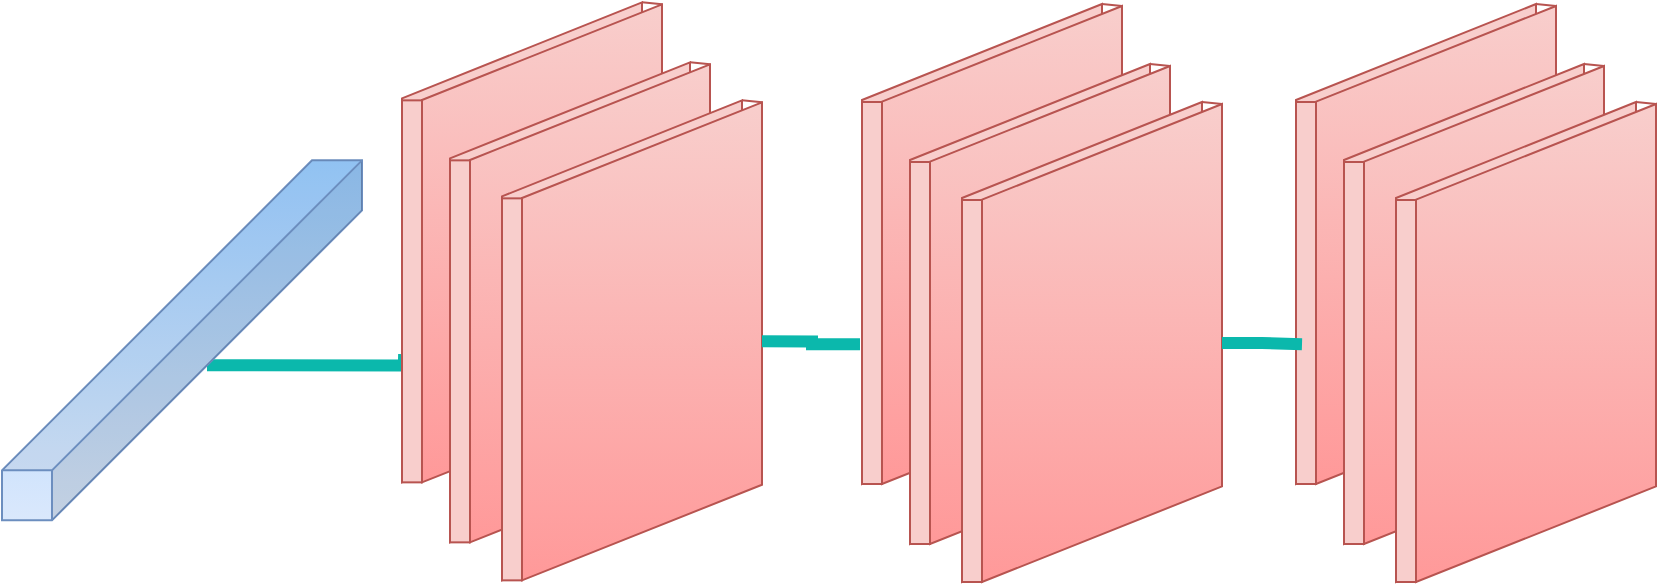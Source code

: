 <mxfile version="12.7.9" type="github">
  <diagram id="kWcEelBGeHgBebEkHnBH" name="Page-1">
    <mxGraphModel dx="1422" dy="762" grid="1" gridSize="10" guides="1" tooltips="1" connect="1" arrows="1" fold="1" page="1" pageScale="1" pageWidth="827" pageHeight="1169" math="0" shadow="0">
      <root>
        <mxCell id="0" />
        <mxCell id="1" parent="0" />
        <mxCell id="tSoKiZYMsN7kQP5f46Wx-76" style="edgeStyle=orthogonalEdgeStyle;rounded=0;orthogonalLoop=1;jettySize=auto;html=1;exitX=0;exitY=0;exitDx=77.5;exitDy=102.5;exitPerimeter=0;entryX=-0.2;entryY=0.68;entryDx=0;entryDy=0;entryPerimeter=0;endArrow=none;endFill=0;strokeColor=#0BB8AC;strokeWidth=6;" edge="1" parent="1" source="agF6G3nApyZFt4K8N627-12" target="tSoKiZYMsN7kQP5f46Wx-18">
          <mxGeometry relative="1" as="geometry" />
        </mxCell>
        <mxCell id="agF6G3nApyZFt4K8N627-12" value="" style="shape=cube;whiteSpace=wrap;html=1;boundedLbl=1;backgroundOutline=1;darkOpacity=0.05;darkOpacity2=0.1;size=155;direction=east;fillColor=#dae8fc;strokeColor=#6c8ebf;gradientColor=#99CCFF;gradientDirection=north;shadow=0;flipV=0;flipH=1;" parent="1" vertex="1">
          <mxGeometry y="288.18" width="180" height="180" as="geometry" />
        </mxCell>
        <mxCell id="tSoKiZYMsN7kQP5f46Wx-56" value="" style="group" vertex="1" connectable="0" parent="1">
          <mxGeometry x="430" y="210.0" width="180" height="289" as="geometry" />
        </mxCell>
        <mxCell id="tSoKiZYMsN7kQP5f46Wx-41" value="" style="shape=parallelogram;perimeter=parallelogramPerimeter;whiteSpace=wrap;html=1;portConstraintRotation=0;size=0.2;portConstraint=north;rotation=-90;flipH=1;fillColor=#f8cecc;strokeColor=#b85450;" vertex="1" parent="tSoKiZYMsN7kQP5f46Wx-56">
          <mxGeometry x="-60" y="60" width="240" height="120" as="geometry" />
        </mxCell>
        <mxCell id="tSoKiZYMsN7kQP5f46Wx-42" value="" style="triangle;whiteSpace=wrap;html=1;shadow=0;rotation=-135;strokeColor=none;fillColor=#f8cecc;" vertex="1" parent="tSoKiZYMsN7kQP5f46Wx-56">
          <mxGeometry x="9.25" y="195.41" width="8.02" height="14.59" as="geometry" />
        </mxCell>
        <mxCell id="tSoKiZYMsN7kQP5f46Wx-43" value="" style="shape=parallelogram;perimeter=parallelogramPerimeter;whiteSpace=wrap;html=1;portConstraintRotation=0;size=0.2;portConstraint=north;rotation=-90;flipH=1;fillColor=#f8cecc;strokeColor=#b85450;shadow=0;gradientColor=#FF9999;gradientDirection=east;" vertex="1" parent="tSoKiZYMsN7kQP5f46Wx-56">
          <mxGeometry x="-49.5" y="60.5" width="239" height="120" as="geometry" />
        </mxCell>
        <mxCell id="tSoKiZYMsN7kQP5f46Wx-44" value="" style="rounded=0;whiteSpace=wrap;html=1;shadow=0;fillColor=#f8cecc;strokeColor=#b85450;" vertex="1" parent="tSoKiZYMsN7kQP5f46Wx-56">
          <mxGeometry y="49" width="10" height="191" as="geometry" />
        </mxCell>
        <mxCell id="tSoKiZYMsN7kQP5f46Wx-45" value="" style="endArrow=none;html=1;exitX=1;exitY=1;exitDx=0;exitDy=0;entryX=1;entryY=1;entryDx=0;entryDy=0;fillColor=#f8cecc;strokeColor=#b85450;" edge="1" parent="tSoKiZYMsN7kQP5f46Wx-56" source="tSoKiZYMsN7kQP5f46Wx-43" target="tSoKiZYMsN7kQP5f46Wx-41">
          <mxGeometry width="50" height="50" relative="1" as="geometry">
            <mxPoint x="100" y="21.995" as="sourcePoint" />
            <mxPoint x="90" y="22" as="targetPoint" />
          </mxGeometry>
        </mxCell>
        <mxCell id="tSoKiZYMsN7kQP5f46Wx-46" value="" style="shape=parallelogram;perimeter=parallelogramPerimeter;whiteSpace=wrap;html=1;portConstraintRotation=0;size=0.2;portConstraint=north;rotation=-90;flipH=1;fillColor=#f8cecc;strokeColor=#b85450;" vertex="1" parent="tSoKiZYMsN7kQP5f46Wx-56">
          <mxGeometry x="-36" y="90" width="240" height="120" as="geometry" />
        </mxCell>
        <mxCell id="tSoKiZYMsN7kQP5f46Wx-47" value="" style="triangle;whiteSpace=wrap;html=1;shadow=0;rotation=-135;strokeColor=none;fillColor=#f8cecc;" vertex="1" parent="tSoKiZYMsN7kQP5f46Wx-56">
          <mxGeometry x="33.25" y="225.41" width="8.02" height="14.59" as="geometry" />
        </mxCell>
        <mxCell id="tSoKiZYMsN7kQP5f46Wx-48" value="" style="shape=parallelogram;perimeter=parallelogramPerimeter;whiteSpace=wrap;html=1;portConstraintRotation=0;size=0.2;portConstraint=north;rotation=-90;flipH=1;fillColor=#f8cecc;strokeColor=#b85450;shadow=0;gradientColor=#FF9999;gradientDirection=east;" vertex="1" parent="tSoKiZYMsN7kQP5f46Wx-56">
          <mxGeometry x="-25.5" y="90.5" width="239" height="120" as="geometry" />
        </mxCell>
        <mxCell id="tSoKiZYMsN7kQP5f46Wx-49" value="" style="rounded=0;whiteSpace=wrap;html=1;shadow=0;fillColor=#f8cecc;strokeColor=#b85450;" vertex="1" parent="tSoKiZYMsN7kQP5f46Wx-56">
          <mxGeometry x="24" y="79" width="10" height="191" as="geometry" />
        </mxCell>
        <mxCell id="tSoKiZYMsN7kQP5f46Wx-50" value="" style="endArrow=none;html=1;exitX=1;exitY=1;exitDx=0;exitDy=0;entryX=1;entryY=1;entryDx=0;entryDy=0;fillColor=#f8cecc;strokeColor=#b85450;" edge="1" parent="tSoKiZYMsN7kQP5f46Wx-56" source="tSoKiZYMsN7kQP5f46Wx-48" target="tSoKiZYMsN7kQP5f46Wx-46">
          <mxGeometry width="50" height="50" relative="1" as="geometry">
            <mxPoint x="124" y="51.995" as="sourcePoint" />
            <mxPoint x="114" y="52" as="targetPoint" />
          </mxGeometry>
        </mxCell>
        <mxCell id="tSoKiZYMsN7kQP5f46Wx-51" value="" style="shape=parallelogram;perimeter=parallelogramPerimeter;whiteSpace=wrap;html=1;portConstraintRotation=0;size=0.2;portConstraint=north;rotation=-90;flipH=1;fillColor=#f8cecc;strokeColor=#b85450;" vertex="1" parent="tSoKiZYMsN7kQP5f46Wx-56">
          <mxGeometry x="-10" y="109" width="240" height="120" as="geometry" />
        </mxCell>
        <mxCell id="tSoKiZYMsN7kQP5f46Wx-52" value="" style="triangle;whiteSpace=wrap;html=1;shadow=0;rotation=-135;strokeColor=none;fillColor=#f8cecc;" vertex="1" parent="tSoKiZYMsN7kQP5f46Wx-56">
          <mxGeometry x="59.25" y="244.41" width="8.02" height="14.59" as="geometry" />
        </mxCell>
        <mxCell id="tSoKiZYMsN7kQP5f46Wx-53" value="" style="shape=parallelogram;perimeter=parallelogramPerimeter;whiteSpace=wrap;html=1;portConstraintRotation=0;size=0.2;portConstraint=north;rotation=-90;flipH=1;fillColor=#f8cecc;strokeColor=#b85450;shadow=0;gradientColor=#FF9999;gradientDirection=east;" vertex="1" parent="tSoKiZYMsN7kQP5f46Wx-56">
          <mxGeometry x="0.5" y="109.5" width="239" height="120" as="geometry" />
        </mxCell>
        <mxCell id="tSoKiZYMsN7kQP5f46Wx-54" value="" style="rounded=0;whiteSpace=wrap;html=1;shadow=0;fillColor=#f8cecc;strokeColor=#b85450;" vertex="1" parent="tSoKiZYMsN7kQP5f46Wx-56">
          <mxGeometry x="50" y="98" width="10" height="191" as="geometry" />
        </mxCell>
        <mxCell id="tSoKiZYMsN7kQP5f46Wx-55" value="" style="endArrow=none;html=1;exitX=1;exitY=1;exitDx=0;exitDy=0;entryX=1;entryY=1;entryDx=0;entryDy=0;fillColor=#f8cecc;strokeColor=#b85450;" edge="1" parent="tSoKiZYMsN7kQP5f46Wx-56" source="tSoKiZYMsN7kQP5f46Wx-53" target="tSoKiZYMsN7kQP5f46Wx-51">
          <mxGeometry width="50" height="50" relative="1" as="geometry">
            <mxPoint x="150" y="70.995" as="sourcePoint" />
            <mxPoint x="140" y="71" as="targetPoint" />
          </mxGeometry>
        </mxCell>
        <mxCell id="tSoKiZYMsN7kQP5f46Wx-57" value="" style="group" vertex="1" connectable="0" parent="1">
          <mxGeometry x="200" y="209.18" width="180" height="289" as="geometry" />
        </mxCell>
        <mxCell id="tSoKiZYMsN7kQP5f46Wx-15" value="" style="shape=parallelogram;perimeter=parallelogramPerimeter;whiteSpace=wrap;html=1;portConstraintRotation=0;size=0.2;portConstraint=north;rotation=-90;flipH=1;fillColor=#f8cecc;strokeColor=#b85450;" vertex="1" parent="tSoKiZYMsN7kQP5f46Wx-57">
          <mxGeometry x="-60" y="60" width="240" height="120" as="geometry" />
        </mxCell>
        <mxCell id="tSoKiZYMsN7kQP5f46Wx-16" value="" style="triangle;whiteSpace=wrap;html=1;shadow=0;rotation=-135;strokeColor=none;fillColor=#f8cecc;" vertex="1" parent="tSoKiZYMsN7kQP5f46Wx-57">
          <mxGeometry x="9.25" y="195.41" width="8.02" height="14.59" as="geometry" />
        </mxCell>
        <mxCell id="tSoKiZYMsN7kQP5f46Wx-17" value="" style="shape=parallelogram;perimeter=parallelogramPerimeter;whiteSpace=wrap;html=1;portConstraintRotation=0;size=0.2;portConstraint=north;rotation=-90;flipH=1;fillColor=#f8cecc;strokeColor=#b85450;shadow=0;gradientColor=#FF9999;gradientDirection=east;" vertex="1" parent="tSoKiZYMsN7kQP5f46Wx-57">
          <mxGeometry x="-49.5" y="60.5" width="239" height="120" as="geometry" />
        </mxCell>
        <mxCell id="tSoKiZYMsN7kQP5f46Wx-18" value="" style="rounded=0;whiteSpace=wrap;html=1;shadow=0;fillColor=#f8cecc;strokeColor=#b85450;" vertex="1" parent="tSoKiZYMsN7kQP5f46Wx-57">
          <mxGeometry y="49" width="10" height="191" as="geometry" />
        </mxCell>
        <mxCell id="tSoKiZYMsN7kQP5f46Wx-19" value="" style="endArrow=none;html=1;exitX=1;exitY=1;exitDx=0;exitDy=0;entryX=1;entryY=1;entryDx=0;entryDy=0;fillColor=#f8cecc;strokeColor=#b85450;" edge="1" parent="tSoKiZYMsN7kQP5f46Wx-57" source="tSoKiZYMsN7kQP5f46Wx-17" target="tSoKiZYMsN7kQP5f46Wx-15">
          <mxGeometry width="50" height="50" relative="1" as="geometry">
            <mxPoint x="100" y="21.995" as="sourcePoint" />
            <mxPoint x="90" y="22" as="targetPoint" />
          </mxGeometry>
        </mxCell>
        <mxCell id="agF6G3nApyZFt4K8N627-18" value="" style="shape=parallelogram;perimeter=parallelogramPerimeter;whiteSpace=wrap;html=1;portConstraintRotation=0;size=0.2;portConstraint=north;rotation=-90;flipH=1;fillColor=#f8cecc;strokeColor=#b85450;" parent="tSoKiZYMsN7kQP5f46Wx-57" vertex="1">
          <mxGeometry x="-36" y="90" width="240" height="120" as="geometry" />
        </mxCell>
        <mxCell id="agF6G3nApyZFt4K8N627-19" value="" style="triangle;whiteSpace=wrap;html=1;shadow=0;rotation=-135;strokeColor=none;fillColor=#f8cecc;" parent="tSoKiZYMsN7kQP5f46Wx-57" vertex="1">
          <mxGeometry x="33.25" y="225.41" width="8.02" height="14.59" as="geometry" />
        </mxCell>
        <mxCell id="agF6G3nApyZFt4K8N627-20" value="" style="shape=parallelogram;perimeter=parallelogramPerimeter;whiteSpace=wrap;html=1;portConstraintRotation=0;size=0.2;portConstraint=north;rotation=-90;flipH=1;fillColor=#f8cecc;strokeColor=#b85450;shadow=0;gradientColor=#FF9999;gradientDirection=east;" parent="tSoKiZYMsN7kQP5f46Wx-57" vertex="1">
          <mxGeometry x="-25.5" y="90.5" width="239" height="120" as="geometry" />
        </mxCell>
        <mxCell id="agF6G3nApyZFt4K8N627-21" value="" style="rounded=0;whiteSpace=wrap;html=1;shadow=0;fillColor=#f8cecc;strokeColor=#b85450;" parent="tSoKiZYMsN7kQP5f46Wx-57" vertex="1">
          <mxGeometry x="24" y="79" width="10" height="191" as="geometry" />
        </mxCell>
        <mxCell id="agF6G3nApyZFt4K8N627-22" value="" style="endArrow=none;html=1;exitX=1;exitY=1;exitDx=0;exitDy=0;entryX=1;entryY=1;entryDx=0;entryDy=0;fillColor=#f8cecc;strokeColor=#b85450;" parent="tSoKiZYMsN7kQP5f46Wx-57" source="agF6G3nApyZFt4K8N627-20" target="agF6G3nApyZFt4K8N627-18" edge="1">
          <mxGeometry width="50" height="50" relative="1" as="geometry">
            <mxPoint x="124" y="51.995" as="sourcePoint" />
            <mxPoint x="114" y="52" as="targetPoint" />
          </mxGeometry>
        </mxCell>
        <mxCell id="tSoKiZYMsN7kQP5f46Wx-20" value="" style="shape=parallelogram;perimeter=parallelogramPerimeter;whiteSpace=wrap;html=1;portConstraintRotation=0;size=0.2;portConstraint=north;rotation=-90;flipH=1;fillColor=#f8cecc;strokeColor=#b85450;" vertex="1" parent="tSoKiZYMsN7kQP5f46Wx-57">
          <mxGeometry x="-10" y="109" width="240" height="120" as="geometry" />
        </mxCell>
        <mxCell id="tSoKiZYMsN7kQP5f46Wx-21" value="" style="triangle;whiteSpace=wrap;html=1;shadow=0;rotation=-135;strokeColor=none;fillColor=#f8cecc;" vertex="1" parent="tSoKiZYMsN7kQP5f46Wx-57">
          <mxGeometry x="59.25" y="244.41" width="8.02" height="14.59" as="geometry" />
        </mxCell>
        <mxCell id="tSoKiZYMsN7kQP5f46Wx-22" value="" style="shape=parallelogram;perimeter=parallelogramPerimeter;whiteSpace=wrap;html=1;portConstraintRotation=0;size=0.2;portConstraint=north;rotation=-90;flipH=1;fillColor=#f8cecc;strokeColor=#b85450;shadow=0;gradientColor=#FF9999;gradientDirection=east;" vertex="1" parent="tSoKiZYMsN7kQP5f46Wx-57">
          <mxGeometry x="0.5" y="109.5" width="239" height="120" as="geometry" />
        </mxCell>
        <mxCell id="tSoKiZYMsN7kQP5f46Wx-23" value="" style="rounded=0;whiteSpace=wrap;html=1;shadow=0;fillColor=#f8cecc;strokeColor=#b85450;" vertex="1" parent="tSoKiZYMsN7kQP5f46Wx-57">
          <mxGeometry x="50" y="98" width="10" height="191" as="geometry" />
        </mxCell>
        <mxCell id="tSoKiZYMsN7kQP5f46Wx-24" value="" style="endArrow=none;html=1;exitX=1;exitY=1;exitDx=0;exitDy=0;entryX=1;entryY=1;entryDx=0;entryDy=0;fillColor=#f8cecc;strokeColor=#b85450;" edge="1" parent="tSoKiZYMsN7kQP5f46Wx-57" source="tSoKiZYMsN7kQP5f46Wx-22" target="tSoKiZYMsN7kQP5f46Wx-20">
          <mxGeometry width="50" height="50" relative="1" as="geometry">
            <mxPoint x="150" y="70.995" as="sourcePoint" />
            <mxPoint x="140" y="71" as="targetPoint" />
          </mxGeometry>
        </mxCell>
        <mxCell id="tSoKiZYMsN7kQP5f46Wx-58" value="" style="group" vertex="1" connectable="0" parent="1">
          <mxGeometry x="647" y="210.0" width="180" height="289" as="geometry" />
        </mxCell>
        <mxCell id="tSoKiZYMsN7kQP5f46Wx-59" value="" style="shape=parallelogram;perimeter=parallelogramPerimeter;whiteSpace=wrap;html=1;portConstraintRotation=0;size=0.2;portConstraint=north;rotation=-90;flipH=1;fillColor=#f8cecc;strokeColor=#b85450;" vertex="1" parent="tSoKiZYMsN7kQP5f46Wx-58">
          <mxGeometry x="-60" y="60" width="240" height="120" as="geometry" />
        </mxCell>
        <mxCell id="tSoKiZYMsN7kQP5f46Wx-60" value="" style="triangle;whiteSpace=wrap;html=1;shadow=0;rotation=-135;strokeColor=none;fillColor=#f8cecc;" vertex="1" parent="tSoKiZYMsN7kQP5f46Wx-58">
          <mxGeometry x="9.25" y="195.41" width="8.02" height="14.59" as="geometry" />
        </mxCell>
        <mxCell id="tSoKiZYMsN7kQP5f46Wx-61" value="" style="shape=parallelogram;perimeter=parallelogramPerimeter;whiteSpace=wrap;html=1;portConstraintRotation=0;size=0.2;portConstraint=north;rotation=-90;flipH=1;fillColor=#f8cecc;strokeColor=#b85450;shadow=0;gradientColor=#FF9999;gradientDirection=east;" vertex="1" parent="tSoKiZYMsN7kQP5f46Wx-58">
          <mxGeometry x="-49.5" y="60.5" width="239" height="120" as="geometry" />
        </mxCell>
        <mxCell id="tSoKiZYMsN7kQP5f46Wx-62" value="" style="rounded=0;whiteSpace=wrap;html=1;shadow=0;fillColor=#f8cecc;strokeColor=#b85450;" vertex="1" parent="tSoKiZYMsN7kQP5f46Wx-58">
          <mxGeometry y="49" width="10" height="191" as="geometry" />
        </mxCell>
        <mxCell id="tSoKiZYMsN7kQP5f46Wx-63" value="" style="endArrow=none;html=1;exitX=1;exitY=1;exitDx=0;exitDy=0;entryX=1;entryY=1;entryDx=0;entryDy=0;fillColor=#f8cecc;strokeColor=#b85450;" edge="1" parent="tSoKiZYMsN7kQP5f46Wx-58" source="tSoKiZYMsN7kQP5f46Wx-61" target="tSoKiZYMsN7kQP5f46Wx-59">
          <mxGeometry width="50" height="50" relative="1" as="geometry">
            <mxPoint x="100" y="21.995" as="sourcePoint" />
            <mxPoint x="90" y="22" as="targetPoint" />
          </mxGeometry>
        </mxCell>
        <mxCell id="tSoKiZYMsN7kQP5f46Wx-64" value="" style="shape=parallelogram;perimeter=parallelogramPerimeter;whiteSpace=wrap;html=1;portConstraintRotation=0;size=0.2;portConstraint=north;rotation=-90;flipH=1;fillColor=#f8cecc;strokeColor=#b85450;" vertex="1" parent="tSoKiZYMsN7kQP5f46Wx-58">
          <mxGeometry x="-36" y="90" width="240" height="120" as="geometry" />
        </mxCell>
        <mxCell id="tSoKiZYMsN7kQP5f46Wx-65" value="" style="triangle;whiteSpace=wrap;html=1;shadow=0;rotation=-135;strokeColor=none;fillColor=#f8cecc;" vertex="1" parent="tSoKiZYMsN7kQP5f46Wx-58">
          <mxGeometry x="33.25" y="225.41" width="8.02" height="14.59" as="geometry" />
        </mxCell>
        <mxCell id="tSoKiZYMsN7kQP5f46Wx-66" value="" style="shape=parallelogram;perimeter=parallelogramPerimeter;whiteSpace=wrap;html=1;portConstraintRotation=0;size=0.2;portConstraint=north;rotation=-90;flipH=1;fillColor=#f8cecc;strokeColor=#b85450;shadow=0;gradientColor=#FF9999;gradientDirection=east;" vertex="1" parent="tSoKiZYMsN7kQP5f46Wx-58">
          <mxGeometry x="-25.5" y="90.5" width="239" height="120" as="geometry" />
        </mxCell>
        <mxCell id="tSoKiZYMsN7kQP5f46Wx-67" value="" style="rounded=0;whiteSpace=wrap;html=1;shadow=0;fillColor=#f8cecc;strokeColor=#b85450;" vertex="1" parent="tSoKiZYMsN7kQP5f46Wx-58">
          <mxGeometry x="24" y="79" width="10" height="191" as="geometry" />
        </mxCell>
        <mxCell id="tSoKiZYMsN7kQP5f46Wx-68" value="" style="endArrow=none;html=1;exitX=1;exitY=1;exitDx=0;exitDy=0;entryX=1;entryY=1;entryDx=0;entryDy=0;fillColor=#f8cecc;strokeColor=#b85450;" edge="1" parent="tSoKiZYMsN7kQP5f46Wx-58" source="tSoKiZYMsN7kQP5f46Wx-66" target="tSoKiZYMsN7kQP5f46Wx-64">
          <mxGeometry width="50" height="50" relative="1" as="geometry">
            <mxPoint x="124" y="51.995" as="sourcePoint" />
            <mxPoint x="114" y="52" as="targetPoint" />
          </mxGeometry>
        </mxCell>
        <mxCell id="tSoKiZYMsN7kQP5f46Wx-69" value="" style="shape=parallelogram;perimeter=parallelogramPerimeter;whiteSpace=wrap;html=1;portConstraintRotation=0;size=0.2;portConstraint=north;rotation=-90;flipH=1;fillColor=#f8cecc;strokeColor=#b85450;" vertex="1" parent="tSoKiZYMsN7kQP5f46Wx-58">
          <mxGeometry x="-10" y="109" width="240" height="120" as="geometry" />
        </mxCell>
        <mxCell id="tSoKiZYMsN7kQP5f46Wx-70" value="" style="triangle;whiteSpace=wrap;html=1;shadow=0;rotation=-135;strokeColor=none;fillColor=#f8cecc;" vertex="1" parent="tSoKiZYMsN7kQP5f46Wx-58">
          <mxGeometry x="59.25" y="244.41" width="8.02" height="14.59" as="geometry" />
        </mxCell>
        <mxCell id="tSoKiZYMsN7kQP5f46Wx-71" value="" style="shape=parallelogram;perimeter=parallelogramPerimeter;whiteSpace=wrap;html=1;portConstraintRotation=0;size=0.2;portConstraint=north;rotation=-90;flipH=1;fillColor=#f8cecc;strokeColor=#b85450;shadow=0;gradientColor=#FF9999;gradientDirection=east;" vertex="1" parent="tSoKiZYMsN7kQP5f46Wx-58">
          <mxGeometry x="0.5" y="109.5" width="239" height="120" as="geometry" />
        </mxCell>
        <mxCell id="tSoKiZYMsN7kQP5f46Wx-72" value="" style="rounded=0;whiteSpace=wrap;html=1;shadow=0;fillColor=#f8cecc;strokeColor=#b85450;" vertex="1" parent="tSoKiZYMsN7kQP5f46Wx-58">
          <mxGeometry x="50" y="98" width="10" height="191" as="geometry" />
        </mxCell>
        <mxCell id="tSoKiZYMsN7kQP5f46Wx-73" value="" style="endArrow=none;html=1;exitX=1;exitY=1;exitDx=0;exitDy=0;entryX=1;entryY=1;entryDx=0;entryDy=0;fillColor=#f8cecc;strokeColor=#b85450;" edge="1" parent="tSoKiZYMsN7kQP5f46Wx-58" source="tSoKiZYMsN7kQP5f46Wx-71" target="tSoKiZYMsN7kQP5f46Wx-69">
          <mxGeometry width="50" height="50" relative="1" as="geometry">
            <mxPoint x="150" y="70.995" as="sourcePoint" />
            <mxPoint x="140" y="71" as="targetPoint" />
          </mxGeometry>
        </mxCell>
        <mxCell id="tSoKiZYMsN7kQP5f46Wx-74" style="edgeStyle=orthogonalEdgeStyle;rounded=0;orthogonalLoop=1;jettySize=auto;html=1;exitX=0.5;exitY=1;exitDx=0;exitDy=0;endArrow=none;endFill=0;strokeColor=#0BB8AC;endSize=6;startSize=16;strokeWidth=6;entryX=-0.1;entryY=0.634;entryDx=0;entryDy=0;entryPerimeter=0;" edge="1" parent="1" source="tSoKiZYMsN7kQP5f46Wx-22" target="tSoKiZYMsN7kQP5f46Wx-44">
          <mxGeometry relative="1" as="geometry">
            <mxPoint x="420" y="379" as="targetPoint" />
          </mxGeometry>
        </mxCell>
        <mxCell id="tSoKiZYMsN7kQP5f46Wx-75" style="edgeStyle=orthogonalEdgeStyle;rounded=0;orthogonalLoop=1;jettySize=auto;html=1;exitX=0.5;exitY=1;exitDx=0;exitDy=0;endArrow=none;endFill=0;strokeColor=#0BB8AC;strokeWidth=6;entryX=0.3;entryY=0.634;entryDx=0;entryDy=0;entryPerimeter=0;" edge="1" parent="1" source="tSoKiZYMsN7kQP5f46Wx-53" target="tSoKiZYMsN7kQP5f46Wx-62">
          <mxGeometry relative="1" as="geometry">
            <mxPoint x="640" y="380" as="targetPoint" />
          </mxGeometry>
        </mxCell>
      </root>
    </mxGraphModel>
  </diagram>
</mxfile>
